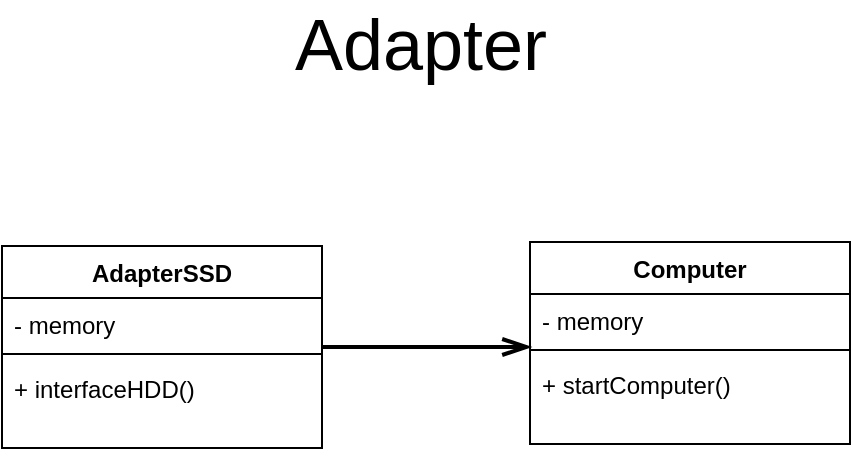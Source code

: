 <mxfile version="14.8.6" type="device"><diagram name="Page-1" id="c4acf3e9-155e-7222-9cf6-157b1a14988f"><mxGraphModel dx="1422" dy="794" grid="0" gridSize="10" guides="1" tooltips="1" connect="1" arrows="1" fold="1" page="1" pageScale="1" pageWidth="850" pageHeight="1100" background="none" math="0" shadow="0"><root><mxCell id="0"/><mxCell id="1" parent="0"/><mxCell id="Gnr0yDt9QQ8g0LjmNMmj-62" value="Adapter" style="text;html=1;strokeColor=none;fillColor=none;align=center;verticalAlign=middle;whiteSpace=wrap;rounded=0;fontSize=36;fontStyle=0;spacingTop=0;spacingLeft=0;" parent="1" vertex="1"><mxGeometry x="323" y="125" width="215" height="40" as="geometry"/></mxCell><mxCell id="UnRQX6chdtV-_L-Mqgb--29" style="edgeStyle=orthogonalEdgeStyle;rounded=0;orthogonalLoop=1;jettySize=auto;html=1;entryX=0.002;entryY=0.313;entryDx=0;entryDy=0;entryPerimeter=0;startArrow=none;startFill=0;endArrow=openThin;endFill=0;startSize=10;endSize=10;strokeWidth=2;" parent="1" source="UnRQX6chdtV-_L-Mqgb--17" target="UnRQX6chdtV-_L-Mqgb--23" edge="1"><mxGeometry relative="1" as="geometry"/></mxCell><mxCell id="UnRQX6chdtV-_L-Mqgb--17" value="AdapterSSD" style="swimlane;fontStyle=1;align=center;verticalAlign=top;childLayout=stackLayout;horizontal=1;startSize=26;horizontalStack=0;resizeParent=1;resizeParentMax=0;resizeLast=0;collapsible=1;marginBottom=0;" parent="1" vertex="1"><mxGeometry x="221" y="246" width="160" height="101" as="geometry"/></mxCell><mxCell id="UnRQX6chdtV-_L-Mqgb--18" value="- memory" style="text;strokeColor=none;fillColor=none;align=left;verticalAlign=top;spacingLeft=4;spacingRight=4;overflow=hidden;rotatable=0;points=[[0,0.5],[1,0.5]];portConstraint=eastwest;" parent="UnRQX6chdtV-_L-Mqgb--17" vertex="1"><mxGeometry y="26" width="160" height="24" as="geometry"/></mxCell><mxCell id="UnRQX6chdtV-_L-Mqgb--19" value="" style="line;strokeWidth=1;fillColor=none;align=left;verticalAlign=middle;spacingTop=-1;spacingLeft=3;spacingRight=3;rotatable=0;labelPosition=right;points=[];portConstraint=eastwest;" parent="UnRQX6chdtV-_L-Mqgb--17" vertex="1"><mxGeometry y="50" width="160" height="8" as="geometry"/></mxCell><mxCell id="UnRQX6chdtV-_L-Mqgb--20" value="+ interfaceHDD()" style="text;strokeColor=none;fillColor=none;align=left;verticalAlign=top;spacingLeft=4;spacingRight=4;overflow=hidden;rotatable=0;points=[[0,0.5],[1,0.5]];portConstraint=eastwest;" parent="UnRQX6chdtV-_L-Mqgb--17" vertex="1"><mxGeometry y="58" width="160" height="43" as="geometry"/></mxCell><mxCell id="UnRQX6chdtV-_L-Mqgb--21" value="Computer" style="swimlane;fontStyle=1;align=center;verticalAlign=top;childLayout=stackLayout;horizontal=1;startSize=26;horizontalStack=0;resizeParent=1;resizeParentMax=0;resizeLast=0;collapsible=1;marginBottom=0;" parent="1" vertex="1"><mxGeometry x="485" y="244" width="160" height="101" as="geometry"/></mxCell><mxCell id="UnRQX6chdtV-_L-Mqgb--22" value="- memory" style="text;strokeColor=none;fillColor=none;align=left;verticalAlign=top;spacingLeft=4;spacingRight=4;overflow=hidden;rotatable=0;points=[[0,0.5],[1,0.5]];portConstraint=eastwest;" parent="UnRQX6chdtV-_L-Mqgb--21" vertex="1"><mxGeometry y="26" width="160" height="24" as="geometry"/></mxCell><mxCell id="UnRQX6chdtV-_L-Mqgb--23" value="" style="line;strokeWidth=1;fillColor=none;align=left;verticalAlign=middle;spacingTop=-1;spacingLeft=3;spacingRight=3;rotatable=0;labelPosition=right;points=[];portConstraint=eastwest;" parent="UnRQX6chdtV-_L-Mqgb--21" vertex="1"><mxGeometry y="50" width="160" height="8" as="geometry"/></mxCell><mxCell id="UnRQX6chdtV-_L-Mqgb--24" value="+ startComputer()" style="text;strokeColor=none;fillColor=none;align=left;verticalAlign=top;spacingLeft=4;spacingRight=4;overflow=hidden;rotatable=0;points=[[0,0.5],[1,0.5]];portConstraint=eastwest;" parent="UnRQX6chdtV-_L-Mqgb--21" vertex="1"><mxGeometry y="58" width="160" height="43" as="geometry"/></mxCell></root></mxGraphModel></diagram></mxfile>